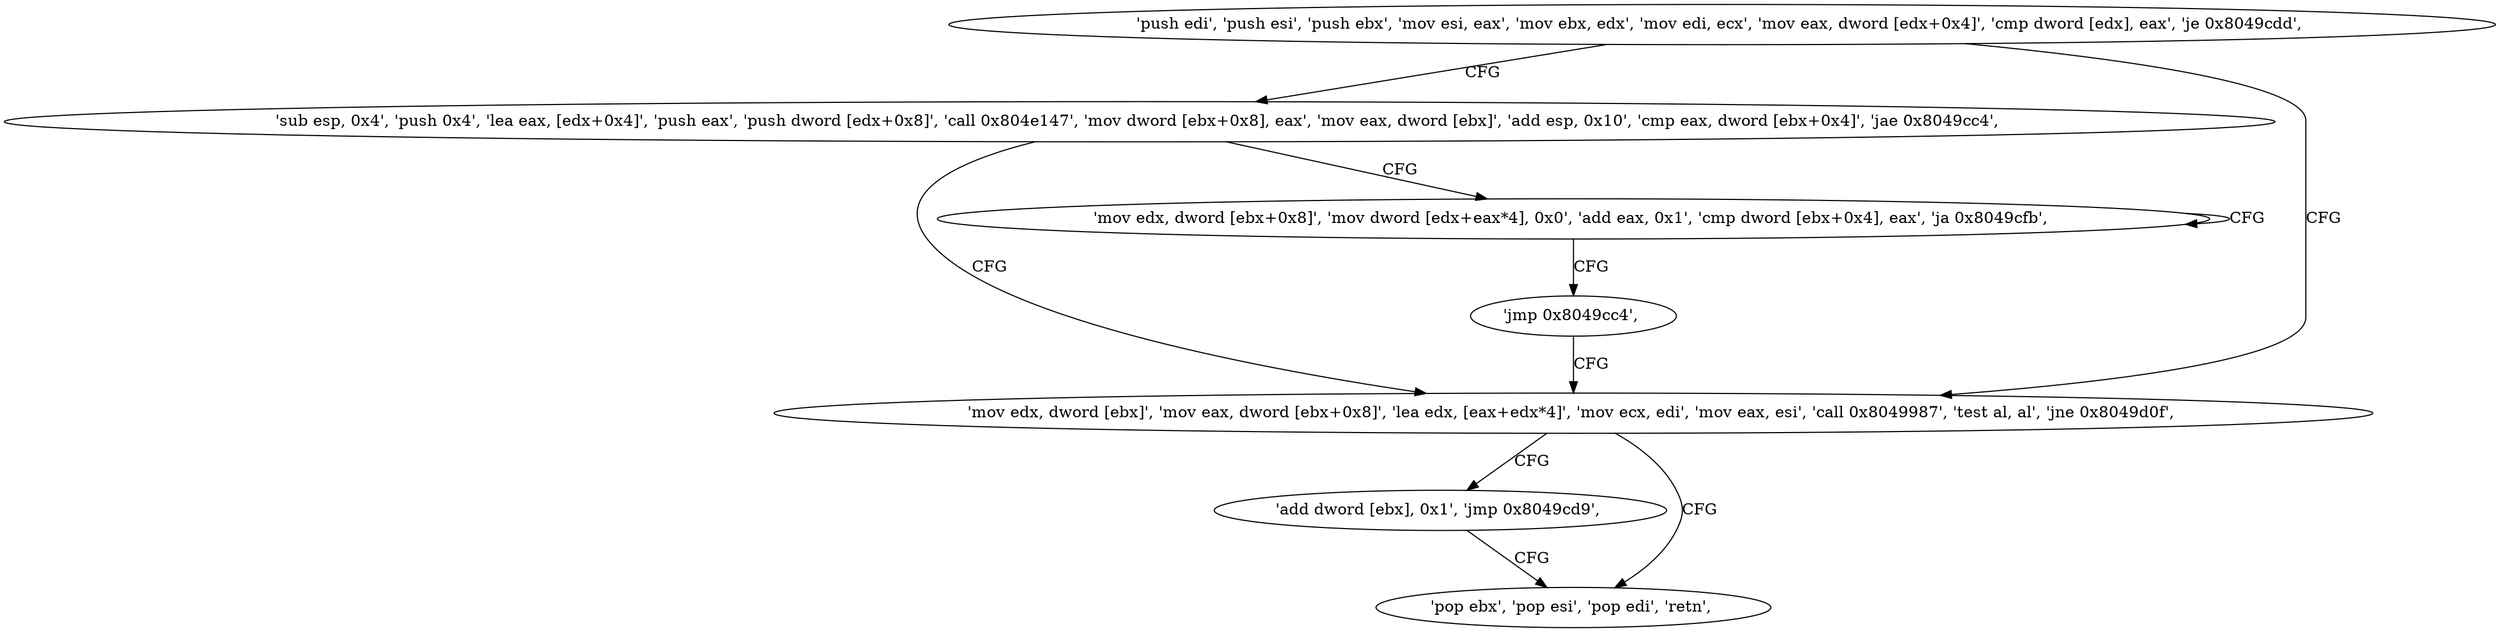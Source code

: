 digraph "func" {
"134519988" [label = "'push edi', 'push esi', 'push ebx', 'mov esi, eax', 'mov ebx, edx', 'mov edi, ecx', 'mov eax, dword [edx+0x4]', 'cmp dword [edx], eax', 'je 0x8049cdd', " ]
"134520029" [label = "'sub esp, 0x4', 'push 0x4', 'lea eax, [edx+0x4]', 'push eax', 'push dword [edx+0x8]', 'call 0x804e147', 'mov dword [ebx+0x8], eax', 'mov eax, dword [ebx]', 'add esp, 0x10', 'cmp eax, dword [ebx+0x4]', 'jae 0x8049cc4', " ]
"134520004" [label = "'mov edx, dword [ebx]', 'mov eax, dword [ebx+0x8]', 'lea edx, [eax+edx*4]', 'mov ecx, edi', 'mov eax, esi', 'call 0x8049987', 'test al, al', 'jne 0x8049d0f', " ]
"134520059" [label = "'mov edx, dword [ebx+0x8]', 'mov dword [edx+eax*4], 0x0', 'add eax, 0x1', 'cmp dword [ebx+0x4], eax', 'ja 0x8049cfb', " ]
"134520079" [label = "'add dword [ebx], 0x1', 'jmp 0x8049cd9', " ]
"134520025" [label = "'pop ebx', 'pop esi', 'pop edi', 'retn', " ]
"134520077" [label = "'jmp 0x8049cc4', " ]
"134519988" -> "134520029" [ label = "CFG" ]
"134519988" -> "134520004" [ label = "CFG" ]
"134520029" -> "134520004" [ label = "CFG" ]
"134520029" -> "134520059" [ label = "CFG" ]
"134520004" -> "134520079" [ label = "CFG" ]
"134520004" -> "134520025" [ label = "CFG" ]
"134520059" -> "134520059" [ label = "CFG" ]
"134520059" -> "134520077" [ label = "CFG" ]
"134520079" -> "134520025" [ label = "CFG" ]
"134520077" -> "134520004" [ label = "CFG" ]
}
